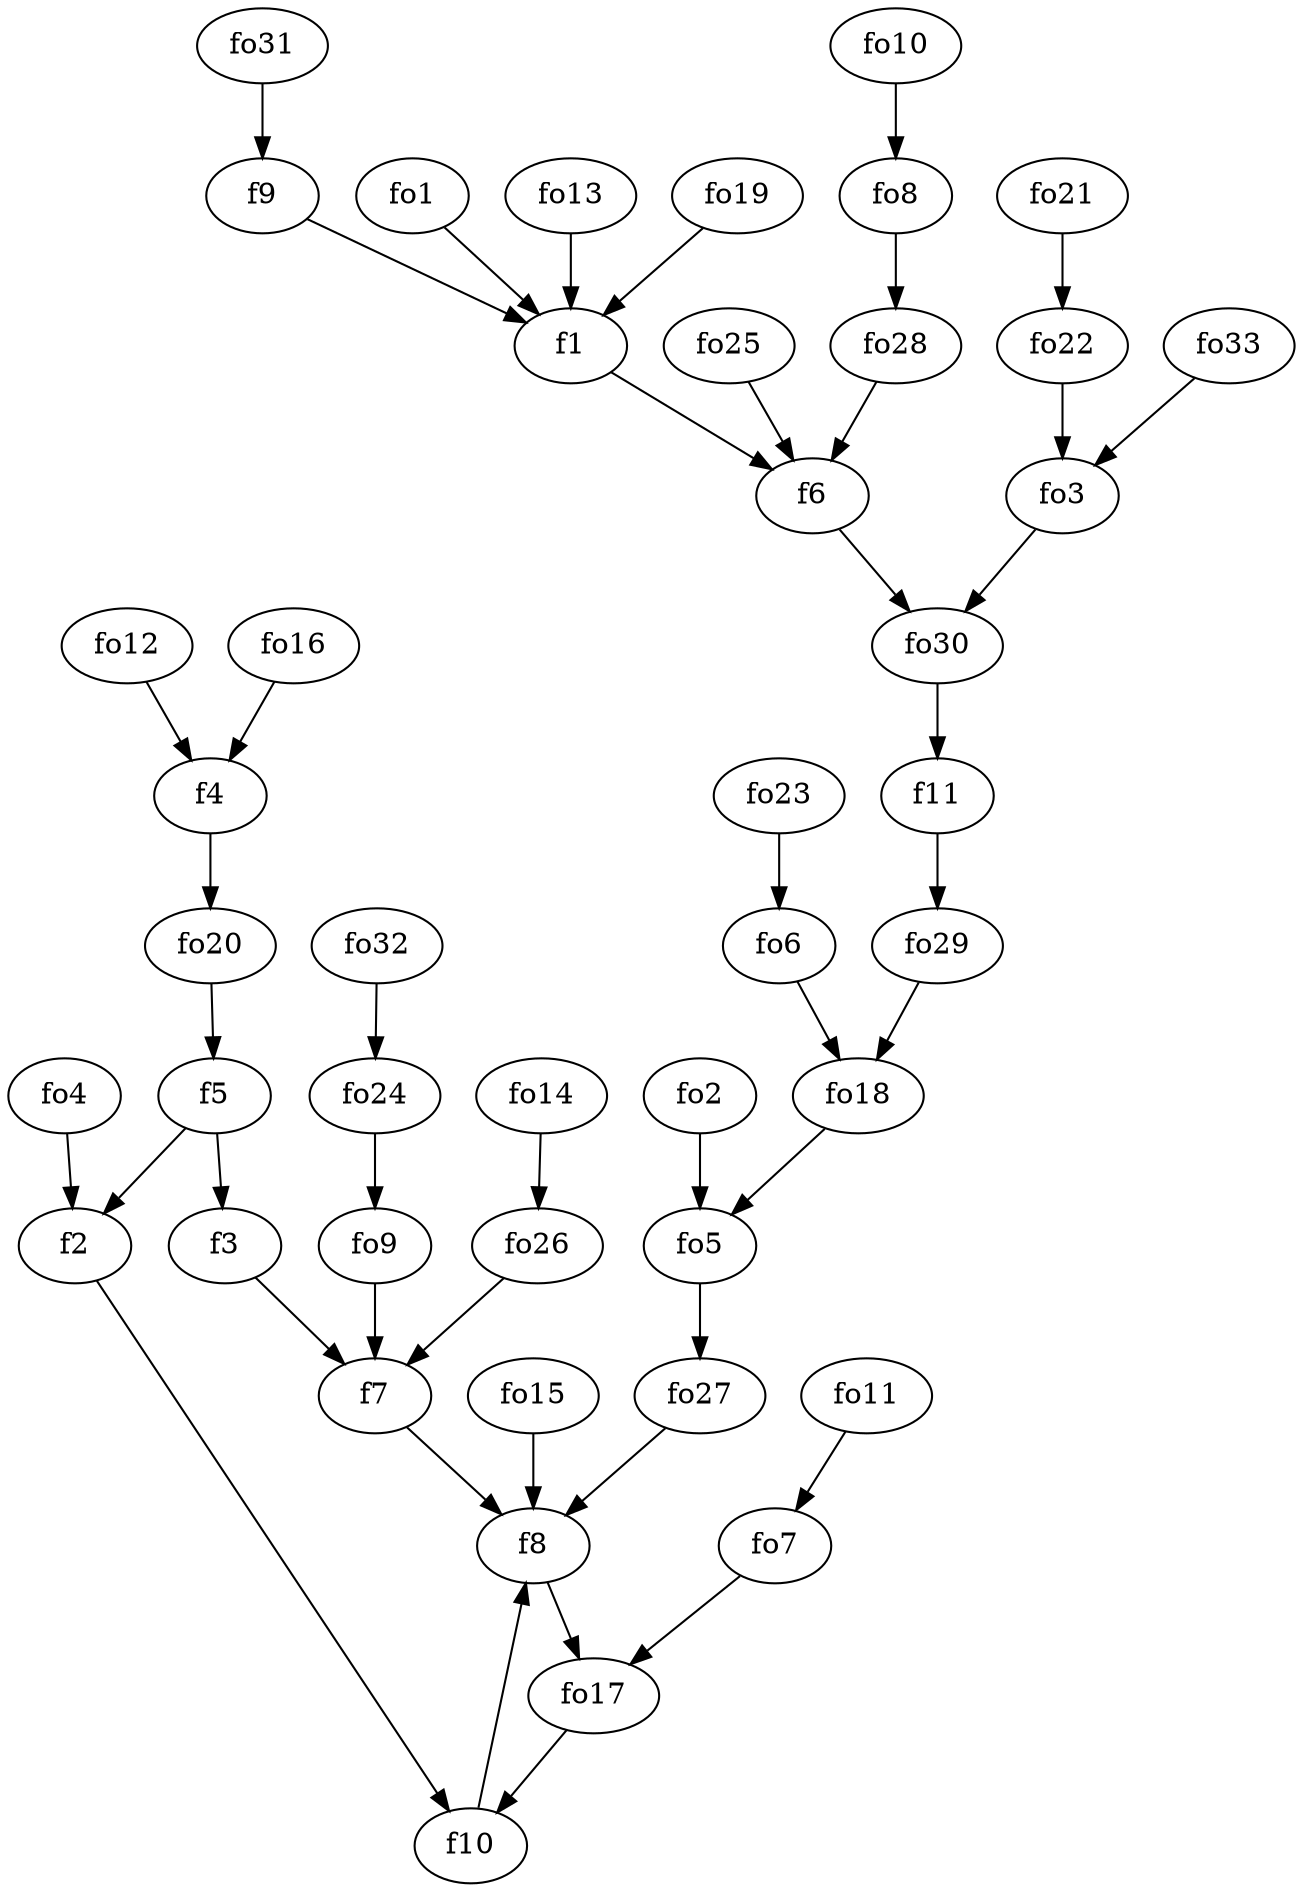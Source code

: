 strict digraph  {
f1;
f2;
f3;
f4;
f5;
f6;
f7;
f8;
f9;
f10;
f11;
fo1;
fo2;
fo3;
fo4;
fo5;
fo6;
fo7;
fo8;
fo9;
fo10;
fo11;
fo12;
fo13;
fo14;
fo15;
fo16;
fo17;
fo18;
fo19;
fo20;
fo21;
fo22;
fo23;
fo24;
fo25;
fo26;
fo27;
fo28;
fo29;
fo30;
fo31;
fo32;
fo33;
f1 -> f6  [weight=2];
f2 -> f10  [weight=2];
f3 -> f7  [weight=2];
f4 -> fo20  [weight=2];
f5 -> f3  [weight=2];
f5 -> f2  [weight=2];
f6 -> fo30  [weight=2];
f7 -> f8  [weight=2];
f8 -> fo17  [weight=2];
f9 -> f1  [weight=2];
f10 -> f8  [weight=2];
f11 -> fo29  [weight=2];
fo1 -> f1  [weight=2];
fo2 -> fo5  [weight=2];
fo3 -> fo30  [weight=2];
fo4 -> f2  [weight=2];
fo5 -> fo27  [weight=2];
fo6 -> fo18  [weight=2];
fo7 -> fo17  [weight=2];
fo8 -> fo28  [weight=2];
fo9 -> f7  [weight=2];
fo10 -> fo8  [weight=2];
fo11 -> fo7  [weight=2];
fo12 -> f4  [weight=2];
fo13 -> f1  [weight=2];
fo14 -> fo26  [weight=2];
fo15 -> f8  [weight=2];
fo16 -> f4  [weight=2];
fo17 -> f10  [weight=2];
fo18 -> fo5  [weight=2];
fo19 -> f1  [weight=2];
fo20 -> f5  [weight=2];
fo21 -> fo22  [weight=2];
fo22 -> fo3  [weight=2];
fo23 -> fo6  [weight=2];
fo24 -> fo9  [weight=2];
fo25 -> f6  [weight=2];
fo26 -> f7  [weight=2];
fo27 -> f8  [weight=2];
fo28 -> f6  [weight=2];
fo29 -> fo18  [weight=2];
fo30 -> f11  [weight=2];
fo31 -> f9  [weight=2];
fo32 -> fo24  [weight=2];
fo33 -> fo3  [weight=2];
}
